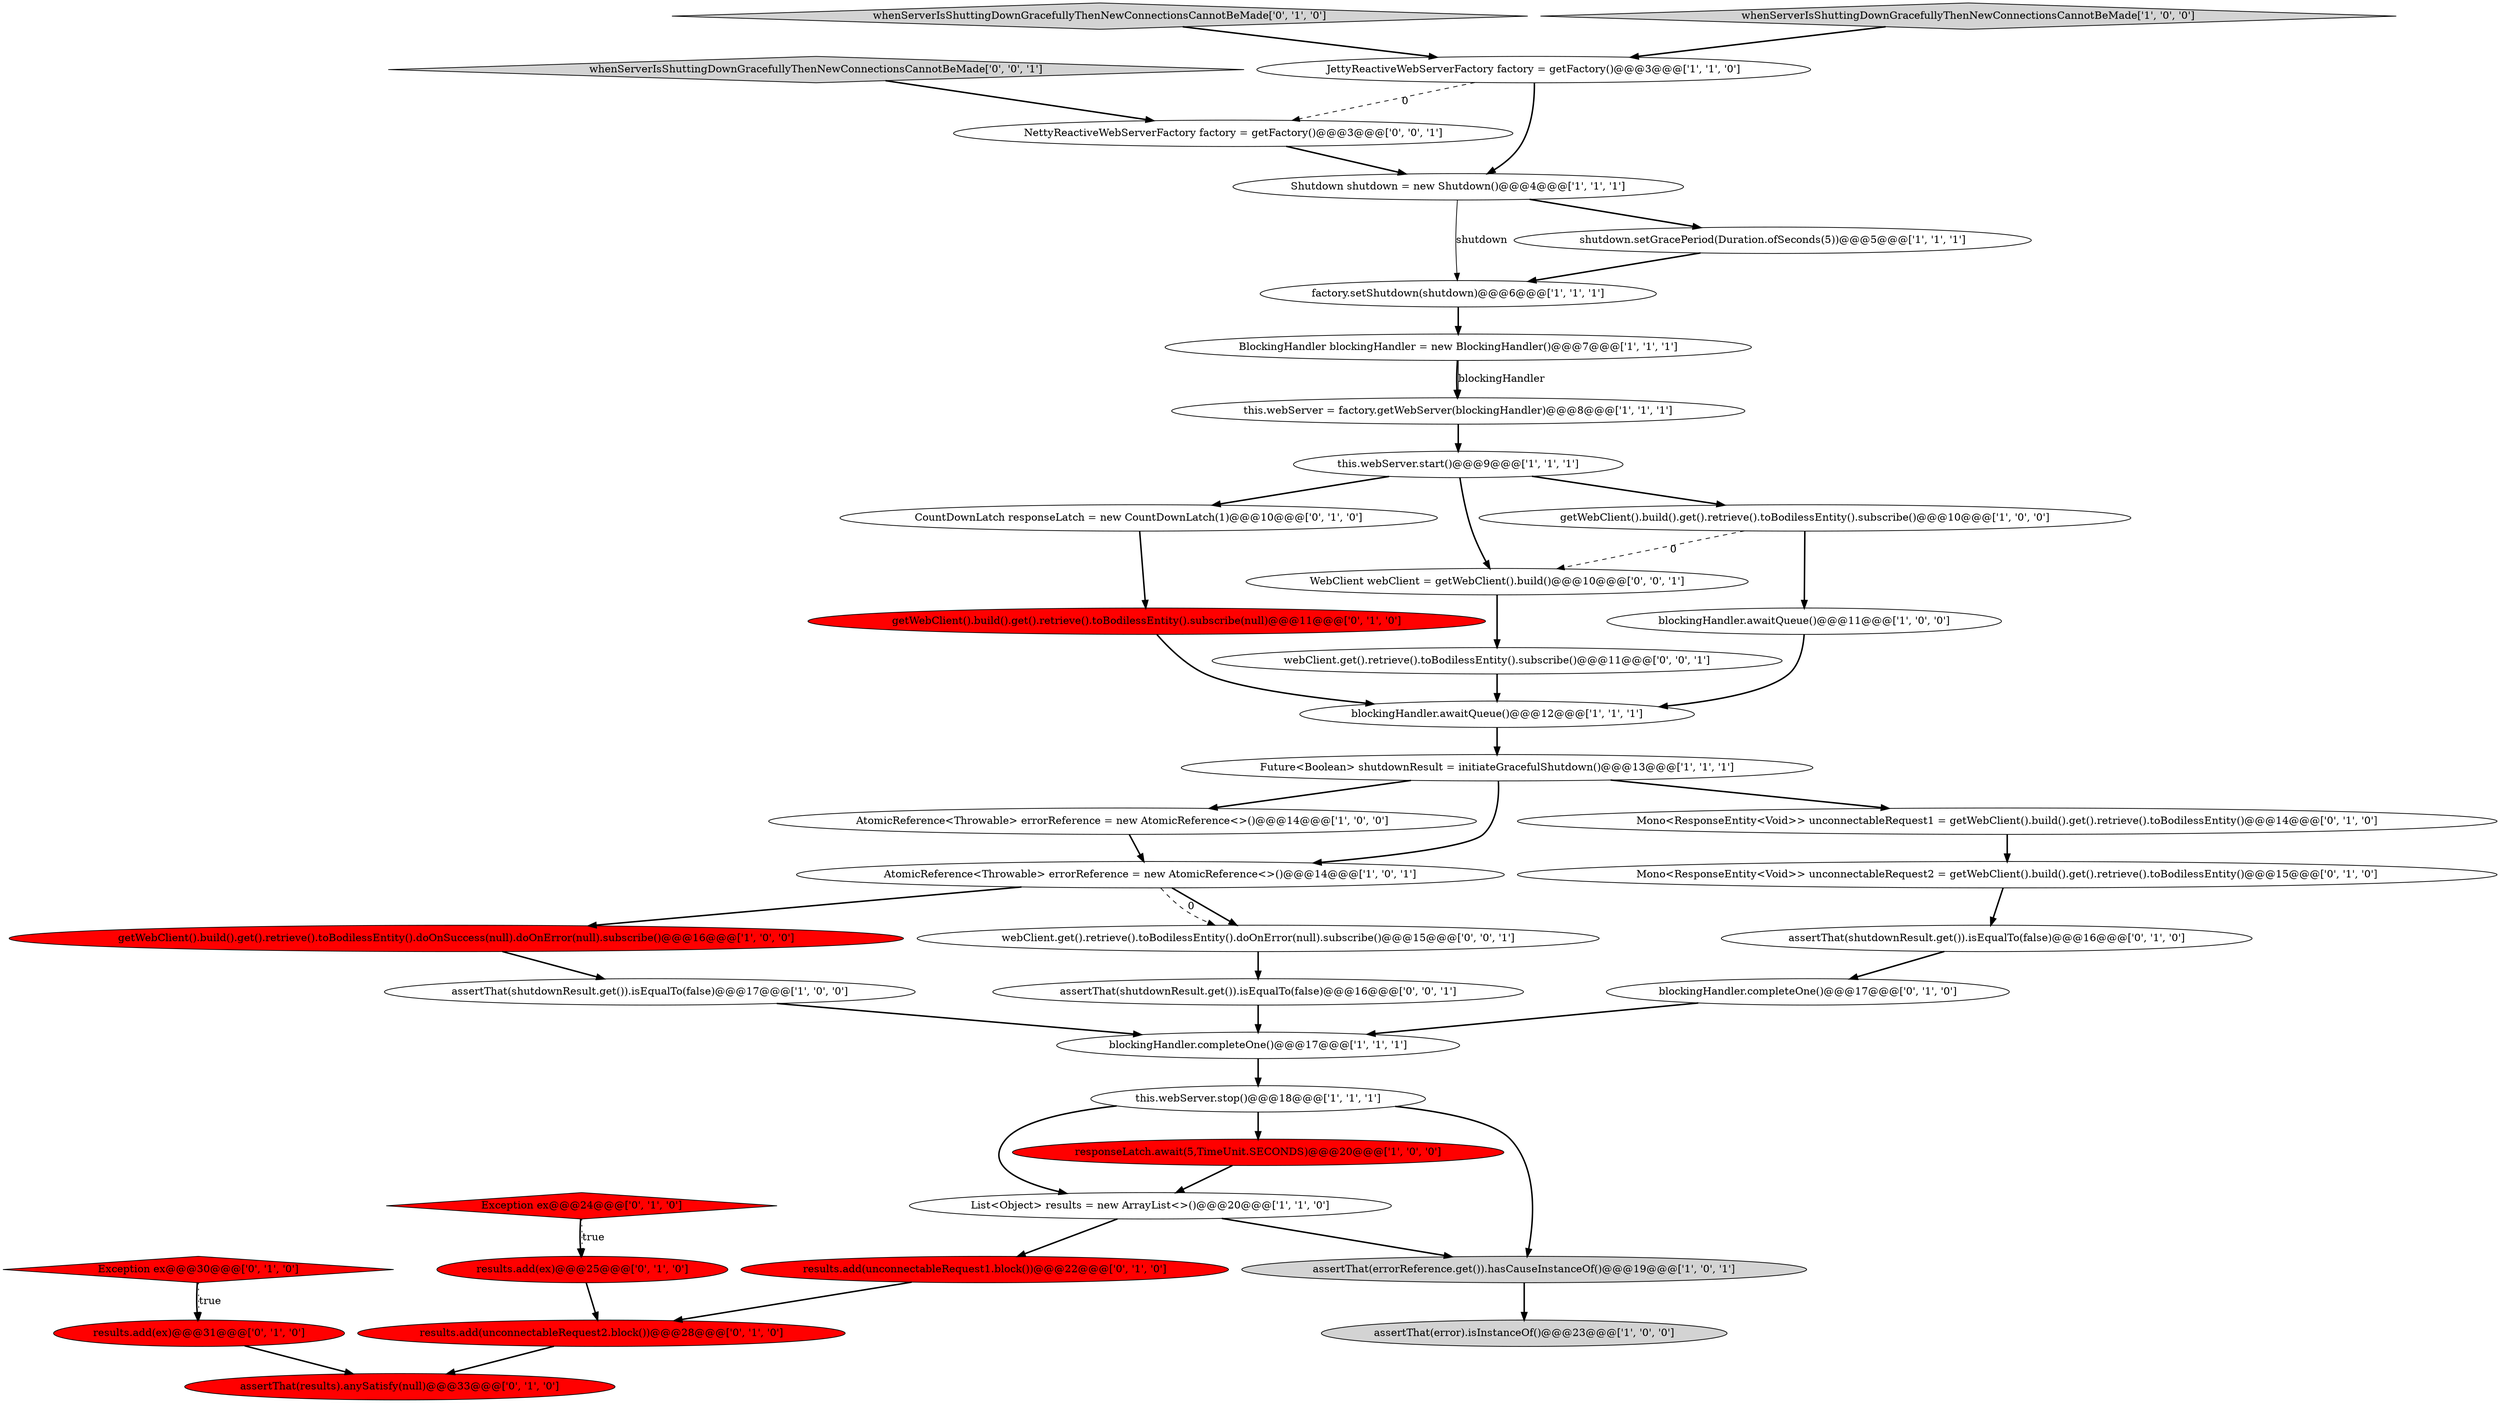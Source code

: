 digraph {
31 [style = filled, label = "Exception ex@@@24@@@['0', '1', '0']", fillcolor = red, shape = diamond image = "AAA1AAABBB2BBB"];
4 [style = filled, label = "List<Object> results = new ArrayList<>()@@@20@@@['1', '1', '0']", fillcolor = white, shape = ellipse image = "AAA0AAABBB1BBB"];
1 [style = filled, label = "AtomicReference<Throwable> errorReference = new AtomicReference<>()@@@14@@@['1', '0', '0']", fillcolor = white, shape = ellipse image = "AAA0AAABBB1BBB"];
5 [style = filled, label = "assertThat(errorReference.get()).hasCauseInstanceOf()@@@19@@@['1', '0', '1']", fillcolor = lightgray, shape = ellipse image = "AAA0AAABBB1BBB"];
37 [style = filled, label = "assertThat(shutdownResult.get()).isEqualTo(false)@@@16@@@['0', '0', '1']", fillcolor = white, shape = ellipse image = "AAA0AAABBB3BBB"];
10 [style = filled, label = "BlockingHandler blockingHandler = new BlockingHandler()@@@7@@@['1', '1', '1']", fillcolor = white, shape = ellipse image = "AAA0AAABBB1BBB"];
32 [style = filled, label = "whenServerIsShuttingDownGracefullyThenNewConnectionsCannotBeMade['0', '1', '0']", fillcolor = lightgray, shape = diamond image = "AAA0AAABBB2BBB"];
9 [style = filled, label = "responseLatch.await(5,TimeUnit.SECONDS)@@@20@@@['1', '0', '0']", fillcolor = red, shape = ellipse image = "AAA1AAABBB1BBB"];
29 [style = filled, label = "getWebClient().build().get().retrieve().toBodilessEntity().subscribe(null)@@@11@@@['0', '1', '0']", fillcolor = red, shape = ellipse image = "AAA1AAABBB2BBB"];
39 [style = filled, label = "webClient.get().retrieve().toBodilessEntity().doOnError(null).subscribe()@@@15@@@['0', '0', '1']", fillcolor = white, shape = ellipse image = "AAA0AAABBB3BBB"];
20 [style = filled, label = "Shutdown shutdown = new Shutdown()@@@4@@@['1', '1', '1']", fillcolor = white, shape = ellipse image = "AAA0AAABBB1BBB"];
11 [style = filled, label = "getWebClient().build().get().retrieve().toBodilessEntity().doOnSuccess(null).doOnError(null).subscribe()@@@16@@@['1', '0', '0']", fillcolor = red, shape = ellipse image = "AAA1AAABBB1BBB"];
40 [style = filled, label = "NettyReactiveWebServerFactory factory = getFactory()@@@3@@@['0', '0', '1']", fillcolor = white, shape = ellipse image = "AAA0AAABBB3BBB"];
41 [style = filled, label = "whenServerIsShuttingDownGracefullyThenNewConnectionsCannotBeMade['0', '0', '1']", fillcolor = lightgray, shape = diamond image = "AAA0AAABBB3BBB"];
15 [style = filled, label = "this.webServer.stop()@@@18@@@['1', '1', '1']", fillcolor = white, shape = ellipse image = "AAA0AAABBB1BBB"];
38 [style = filled, label = "webClient.get().retrieve().toBodilessEntity().subscribe()@@@11@@@['0', '0', '1']", fillcolor = white, shape = ellipse image = "AAA0AAABBB3BBB"];
25 [style = filled, label = "Exception ex@@@30@@@['0', '1', '0']", fillcolor = red, shape = diamond image = "AAA1AAABBB2BBB"];
13 [style = filled, label = "blockingHandler.completeOne()@@@17@@@['1', '1', '1']", fillcolor = white, shape = ellipse image = "AAA0AAABBB1BBB"];
16 [style = filled, label = "JettyReactiveWebServerFactory factory = getFactory()@@@3@@@['1', '1', '0']", fillcolor = white, shape = ellipse image = "AAA0AAABBB1BBB"];
7 [style = filled, label = "factory.setShutdown(shutdown)@@@6@@@['1', '1', '1']", fillcolor = white, shape = ellipse image = "AAA0AAABBB1BBB"];
27 [style = filled, label = "Mono<ResponseEntity<Void>> unconnectableRequest1 = getWebClient().build().get().retrieve().toBodilessEntity()@@@14@@@['0', '1', '0']", fillcolor = white, shape = ellipse image = "AAA0AAABBB2BBB"];
14 [style = filled, label = "shutdown.setGracePeriod(Duration.ofSeconds(5))@@@5@@@['1', '1', '1']", fillcolor = white, shape = ellipse image = "AAA0AAABBB1BBB"];
22 [style = filled, label = "Mono<ResponseEntity<Void>> unconnectableRequest2 = getWebClient().build().get().retrieve().toBodilessEntity()@@@15@@@['0', '1', '0']", fillcolor = white, shape = ellipse image = "AAA0AAABBB2BBB"];
26 [style = filled, label = "CountDownLatch responseLatch = new CountDownLatch(1)@@@10@@@['0', '1', '0']", fillcolor = white, shape = ellipse image = "AAA0AAABBB2BBB"];
28 [style = filled, label = "results.add(unconnectableRequest2.block())@@@28@@@['0', '1', '0']", fillcolor = red, shape = ellipse image = "AAA1AAABBB2BBB"];
36 [style = filled, label = "WebClient webClient = getWebClient().build()@@@10@@@['0', '0', '1']", fillcolor = white, shape = ellipse image = "AAA0AAABBB3BBB"];
34 [style = filled, label = "results.add(unconnectableRequest1.block())@@@22@@@['0', '1', '0']", fillcolor = red, shape = ellipse image = "AAA1AAABBB2BBB"];
2 [style = filled, label = "Future<Boolean> shutdownResult = initiateGracefulShutdown()@@@13@@@['1', '1', '1']", fillcolor = white, shape = ellipse image = "AAA0AAABBB1BBB"];
8 [style = filled, label = "blockingHandler.awaitQueue()@@@12@@@['1', '1', '1']", fillcolor = white, shape = ellipse image = "AAA0AAABBB1BBB"];
21 [style = filled, label = "whenServerIsShuttingDownGracefullyThenNewConnectionsCannotBeMade['1', '0', '0']", fillcolor = lightgray, shape = diamond image = "AAA0AAABBB1BBB"];
3 [style = filled, label = "this.webServer = factory.getWebServer(blockingHandler)@@@8@@@['1', '1', '1']", fillcolor = white, shape = ellipse image = "AAA0AAABBB1BBB"];
6 [style = filled, label = "assertThat(shutdownResult.get()).isEqualTo(false)@@@17@@@['1', '0', '0']", fillcolor = white, shape = ellipse image = "AAA0AAABBB1BBB"];
17 [style = filled, label = "getWebClient().build().get().retrieve().toBodilessEntity().subscribe()@@@10@@@['1', '0', '0']", fillcolor = white, shape = ellipse image = "AAA0AAABBB1BBB"];
35 [style = filled, label = "assertThat(results).anySatisfy(null)@@@33@@@['0', '1', '0']", fillcolor = red, shape = ellipse image = "AAA1AAABBB2BBB"];
30 [style = filled, label = "assertThat(shutdownResult.get()).isEqualTo(false)@@@16@@@['0', '1', '0']", fillcolor = white, shape = ellipse image = "AAA0AAABBB2BBB"];
23 [style = filled, label = "blockingHandler.completeOne()@@@17@@@['0', '1', '0']", fillcolor = white, shape = ellipse image = "AAA0AAABBB2BBB"];
18 [style = filled, label = "blockingHandler.awaitQueue()@@@11@@@['1', '0', '0']", fillcolor = white, shape = ellipse image = "AAA0AAABBB1BBB"];
0 [style = filled, label = "this.webServer.start()@@@9@@@['1', '1', '1']", fillcolor = white, shape = ellipse image = "AAA0AAABBB1BBB"];
12 [style = filled, label = "assertThat(error).isInstanceOf()@@@23@@@['1', '0', '0']", fillcolor = lightgray, shape = ellipse image = "AAA0AAABBB1BBB"];
24 [style = filled, label = "results.add(ex)@@@25@@@['0', '1', '0']", fillcolor = red, shape = ellipse image = "AAA1AAABBB2BBB"];
33 [style = filled, label = "results.add(ex)@@@31@@@['0', '1', '0']", fillcolor = red, shape = ellipse image = "AAA1AAABBB2BBB"];
19 [style = filled, label = "AtomicReference<Throwable> errorReference = new AtomicReference<>()@@@14@@@['1', '0', '1']", fillcolor = white, shape = ellipse image = "AAA0AAABBB1BBB"];
39->37 [style = bold, label=""];
25->33 [style = dotted, label="true"];
24->28 [style = bold, label=""];
29->8 [style = bold, label=""];
33->35 [style = bold, label=""];
2->19 [style = bold, label=""];
0->26 [style = bold, label=""];
25->33 [style = bold, label=""];
7->10 [style = bold, label=""];
0->17 [style = bold, label=""];
2->1 [style = bold, label=""];
26->29 [style = bold, label=""];
9->4 [style = bold, label=""];
11->6 [style = bold, label=""];
31->24 [style = bold, label=""];
30->23 [style = bold, label=""];
20->7 [style = solid, label="shutdown"];
19->39 [style = bold, label=""];
10->3 [style = bold, label=""];
10->3 [style = solid, label="blockingHandler"];
19->11 [style = bold, label=""];
20->14 [style = bold, label=""];
40->20 [style = bold, label=""];
32->16 [style = bold, label=""];
27->22 [style = bold, label=""];
22->30 [style = bold, label=""];
3->0 [style = bold, label=""];
0->36 [style = bold, label=""];
15->5 [style = bold, label=""];
14->7 [style = bold, label=""];
34->28 [style = bold, label=""];
28->35 [style = bold, label=""];
8->2 [style = bold, label=""];
5->12 [style = bold, label=""];
41->40 [style = bold, label=""];
23->13 [style = bold, label=""];
15->9 [style = bold, label=""];
19->39 [style = dashed, label="0"];
6->13 [style = bold, label=""];
15->4 [style = bold, label=""];
21->16 [style = bold, label=""];
2->27 [style = bold, label=""];
4->34 [style = bold, label=""];
18->8 [style = bold, label=""];
13->15 [style = bold, label=""];
36->38 [style = bold, label=""];
38->8 [style = bold, label=""];
31->24 [style = dotted, label="true"];
1->19 [style = bold, label=""];
37->13 [style = bold, label=""];
17->36 [style = dashed, label="0"];
16->20 [style = bold, label=""];
4->5 [style = bold, label=""];
16->40 [style = dashed, label="0"];
17->18 [style = bold, label=""];
}
